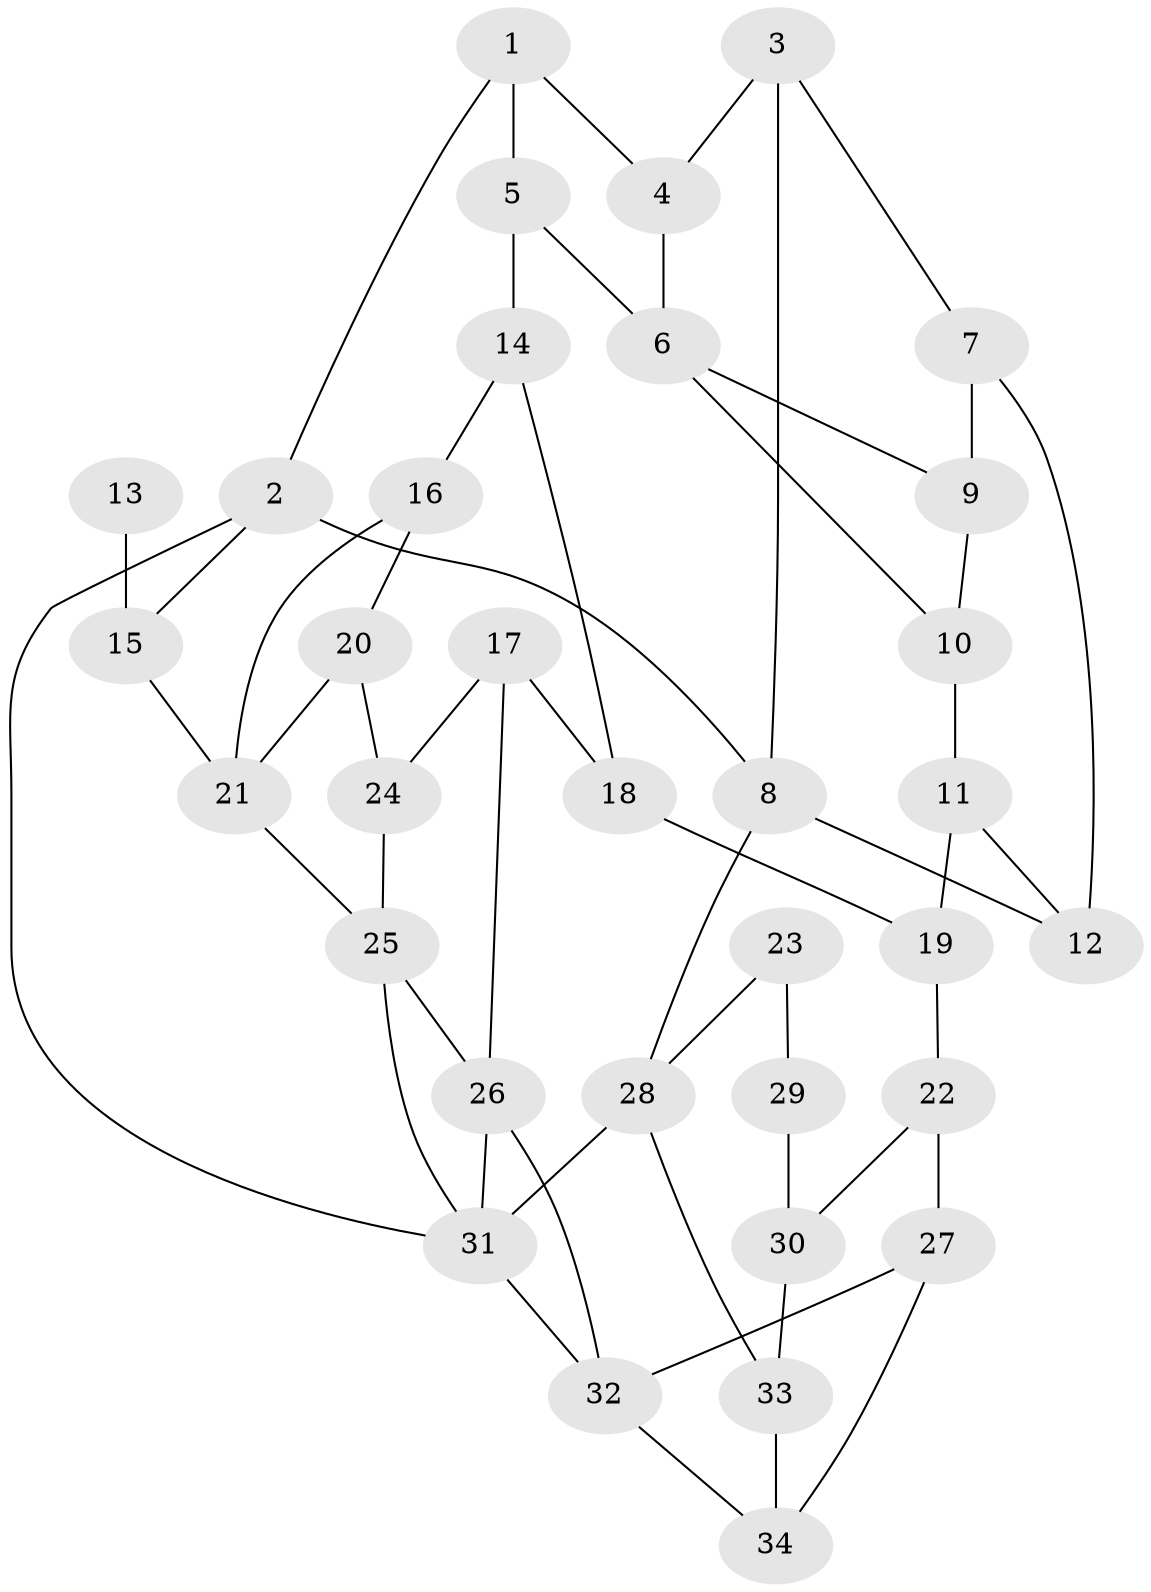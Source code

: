 // original degree distribution, {3: 0.08928571428571429, 5: 0.44642857142857145, 4: 0.19642857142857142, 6: 0.26785714285714285}
// Generated by graph-tools (version 1.1) at 2025/38/03/04/25 23:38:24]
// undirected, 34 vertices, 54 edges
graph export_dot {
  node [color=gray90,style=filled];
  1;
  2;
  3;
  4;
  5;
  6;
  7;
  8;
  9;
  10;
  11;
  12;
  13;
  14;
  15;
  16;
  17;
  18;
  19;
  20;
  21;
  22;
  23;
  24;
  25;
  26;
  27;
  28;
  29;
  30;
  31;
  32;
  33;
  34;
  1 -- 2 [weight=1.0];
  1 -- 4 [weight=1.0];
  1 -- 5 [weight=1.0];
  2 -- 8 [weight=1.0];
  2 -- 15 [weight=1.0];
  2 -- 31 [weight=1.0];
  3 -- 4 [weight=1.0];
  3 -- 7 [weight=1.0];
  3 -- 8 [weight=1.0];
  4 -- 6 [weight=1.0];
  5 -- 6 [weight=1.0];
  5 -- 14 [weight=1.0];
  6 -- 9 [weight=1.0];
  6 -- 10 [weight=1.0];
  7 -- 9 [weight=2.0];
  7 -- 12 [weight=1.0];
  8 -- 12 [weight=1.0];
  8 -- 28 [weight=2.0];
  9 -- 10 [weight=1.0];
  10 -- 11 [weight=1.0];
  11 -- 12 [weight=1.0];
  11 -- 19 [weight=1.0];
  13 -- 15 [weight=2.0];
  14 -- 16 [weight=1.0];
  14 -- 18 [weight=1.0];
  15 -- 21 [weight=1.0];
  16 -- 20 [weight=1.0];
  16 -- 21 [weight=1.0];
  17 -- 18 [weight=1.0];
  17 -- 24 [weight=1.0];
  17 -- 26 [weight=1.0];
  18 -- 19 [weight=1.0];
  19 -- 22 [weight=1.0];
  20 -- 21 [weight=1.0];
  20 -- 24 [weight=2.0];
  21 -- 25 [weight=1.0];
  22 -- 27 [weight=1.0];
  22 -- 30 [weight=1.0];
  23 -- 28 [weight=1.0];
  23 -- 29 [weight=2.0];
  24 -- 25 [weight=1.0];
  25 -- 26 [weight=1.0];
  25 -- 31 [weight=1.0];
  26 -- 31 [weight=1.0];
  26 -- 32 [weight=1.0];
  27 -- 32 [weight=1.0];
  27 -- 34 [weight=1.0];
  28 -- 31 [weight=1.0];
  28 -- 33 [weight=1.0];
  29 -- 30 [weight=2.0];
  30 -- 33 [weight=1.0];
  31 -- 32 [weight=1.0];
  32 -- 34 [weight=1.0];
  33 -- 34 [weight=2.0];
}
